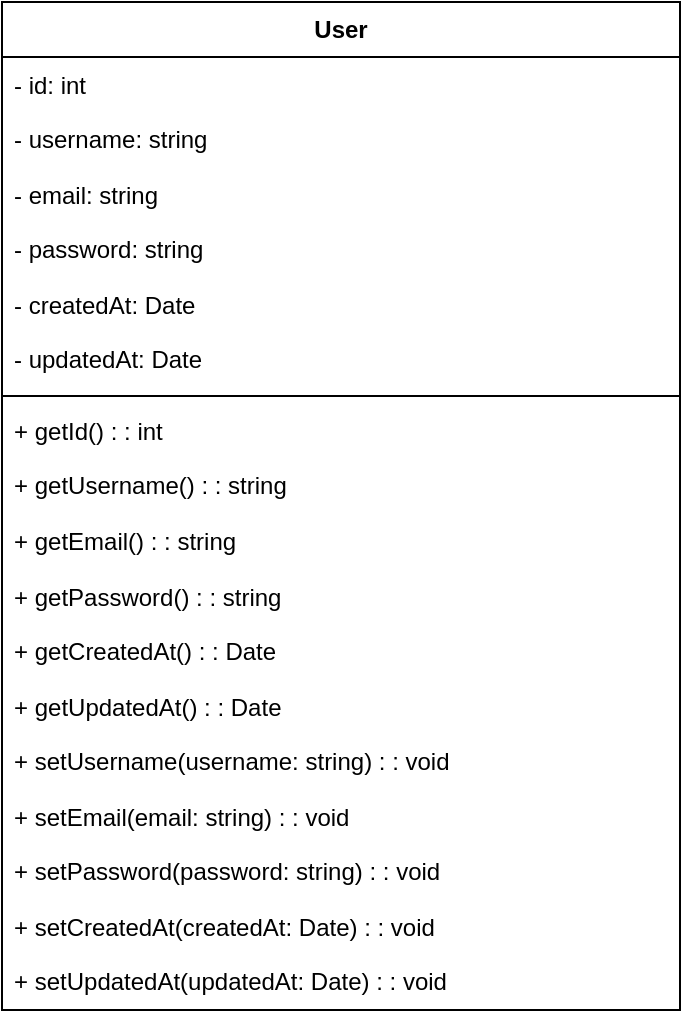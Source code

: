 <mxfile version="26.0.12">
  <diagram name="Page-1" id="E5VsFHeL9Ytq4eYcZh-T">
    <mxGraphModel>
      <root>
        <mxCell id="0" />
        <mxCell id="1" parent="0" />
        <mxCell id="2" value="User" style="swimlane;fontStyle=1;align=center;verticalAlign=top;childLayout=stackLayout;horizontal=1;startSize=27.556;horizontalStack=0;resizeParent=1;resizeParentMax=0;resizeLast=0;collapsible=0;marginBottom=0;" vertex="1" parent="1">
          <mxGeometry x="8" y="8" width="339" height="504" as="geometry" />
        </mxCell>
        <mxCell id="3" value="- id: int" style="text;strokeColor=none;fillColor=none;align=left;verticalAlign=top;spacingLeft=4;spacingRight=4;overflow=hidden;rotatable=0;points=[[0,0.5],[1,0.5]];portConstraint=eastwest;" vertex="1" parent="2">
          <mxGeometry y="28" width="339" height="28" as="geometry" />
        </mxCell>
        <mxCell id="4" value="- username: string" style="text;strokeColor=none;fillColor=none;align=left;verticalAlign=top;spacingLeft=4;spacingRight=4;overflow=hidden;rotatable=0;points=[[0,0.5],[1,0.5]];portConstraint=eastwest;" vertex="1" parent="2">
          <mxGeometry y="55" width="339" height="28" as="geometry" />
        </mxCell>
        <mxCell id="5" value="- email: string" style="text;strokeColor=none;fillColor=none;align=left;verticalAlign=top;spacingLeft=4;spacingRight=4;overflow=hidden;rotatable=0;points=[[0,0.5],[1,0.5]];portConstraint=eastwest;" vertex="1" parent="2">
          <mxGeometry y="83" width="339" height="28" as="geometry" />
        </mxCell>
        <mxCell id="6" value="- password: string" style="text;strokeColor=none;fillColor=none;align=left;verticalAlign=top;spacingLeft=4;spacingRight=4;overflow=hidden;rotatable=0;points=[[0,0.5],[1,0.5]];portConstraint=eastwest;" vertex="1" parent="2">
          <mxGeometry y="110" width="339" height="28" as="geometry" />
        </mxCell>
        <mxCell id="7" value="- createdAt: Date" style="text;strokeColor=none;fillColor=none;align=left;verticalAlign=top;spacingLeft=4;spacingRight=4;overflow=hidden;rotatable=0;points=[[0,0.5],[1,0.5]];portConstraint=eastwest;" vertex="1" parent="2">
          <mxGeometry y="138" width="339" height="28" as="geometry" />
        </mxCell>
        <mxCell id="8" value="- updatedAt: Date" style="text;strokeColor=none;fillColor=none;align=left;verticalAlign=top;spacingLeft=4;spacingRight=4;overflow=hidden;rotatable=0;points=[[0,0.5],[1,0.5]];portConstraint=eastwest;" vertex="1" parent="2">
          <mxGeometry y="165" width="339" height="28" as="geometry" />
        </mxCell>
        <mxCell id="9" style="line;strokeWidth=1;fillColor=none;align=left;verticalAlign=middle;spacingTop=-1;spacingLeft=3;spacingRight=3;rotatable=0;labelPosition=right;points=[];portConstraint=eastwest;strokeColor=inherit;" vertex="1" parent="2">
          <mxGeometry y="193" width="339" height="8" as="geometry" />
        </mxCell>
        <mxCell id="10" value="+ getId() : : int" style="text;strokeColor=none;fillColor=none;align=left;verticalAlign=top;spacingLeft=4;spacingRight=4;overflow=hidden;rotatable=0;points=[[0,0.5],[1,0.5]];portConstraint=eastwest;" vertex="1" parent="2">
          <mxGeometry y="201" width="339" height="28" as="geometry" />
        </mxCell>
        <mxCell id="11" value="+ getUsername() : : string" style="text;strokeColor=none;fillColor=none;align=left;verticalAlign=top;spacingLeft=4;spacingRight=4;overflow=hidden;rotatable=0;points=[[0,0.5],[1,0.5]];portConstraint=eastwest;" vertex="1" parent="2">
          <mxGeometry y="228" width="339" height="28" as="geometry" />
        </mxCell>
        <mxCell id="12" value="+ getEmail() : : string" style="text;strokeColor=none;fillColor=none;align=left;verticalAlign=top;spacingLeft=4;spacingRight=4;overflow=hidden;rotatable=0;points=[[0,0.5],[1,0.5]];portConstraint=eastwest;" vertex="1" parent="2">
          <mxGeometry y="256" width="339" height="28" as="geometry" />
        </mxCell>
        <mxCell id="13" value="+ getPassword() : : string" style="text;strokeColor=none;fillColor=none;align=left;verticalAlign=top;spacingLeft=4;spacingRight=4;overflow=hidden;rotatable=0;points=[[0,0.5],[1,0.5]];portConstraint=eastwest;" vertex="1" parent="2">
          <mxGeometry y="284" width="339" height="28" as="geometry" />
        </mxCell>
        <mxCell id="14" value="+ getCreatedAt() : : Date" style="text;strokeColor=none;fillColor=none;align=left;verticalAlign=top;spacingLeft=4;spacingRight=4;overflow=hidden;rotatable=0;points=[[0,0.5],[1,0.5]];portConstraint=eastwest;" vertex="1" parent="2">
          <mxGeometry y="311" width="339" height="28" as="geometry" />
        </mxCell>
        <mxCell id="15" value="+ getUpdatedAt() : : Date" style="text;strokeColor=none;fillColor=none;align=left;verticalAlign=top;spacingLeft=4;spacingRight=4;overflow=hidden;rotatable=0;points=[[0,0.5],[1,0.5]];portConstraint=eastwest;" vertex="1" parent="2">
          <mxGeometry y="339" width="339" height="28" as="geometry" />
        </mxCell>
        <mxCell id="16" value="+ setUsername(username: string) : : void" style="text;strokeColor=none;fillColor=none;align=left;verticalAlign=top;spacingLeft=4;spacingRight=4;overflow=hidden;rotatable=0;points=[[0,0.5],[1,0.5]];portConstraint=eastwest;" vertex="1" parent="2">
          <mxGeometry y="366" width="339" height="28" as="geometry" />
        </mxCell>
        <mxCell id="17" value="+ setEmail(email: string) : : void" style="text;strokeColor=none;fillColor=none;align=left;verticalAlign=top;spacingLeft=4;spacingRight=4;overflow=hidden;rotatable=0;points=[[0,0.5],[1,0.5]];portConstraint=eastwest;" vertex="1" parent="2">
          <mxGeometry y="394" width="339" height="28" as="geometry" />
        </mxCell>
        <mxCell id="18" value="+ setPassword(password: string) : : void" style="text;strokeColor=none;fillColor=none;align=left;verticalAlign=top;spacingLeft=4;spacingRight=4;overflow=hidden;rotatable=0;points=[[0,0.5],[1,0.5]];portConstraint=eastwest;" vertex="1" parent="2">
          <mxGeometry y="421" width="339" height="28" as="geometry" />
        </mxCell>
        <mxCell id="19" value="+ setCreatedAt(createdAt: Date) : : void" style="text;strokeColor=none;fillColor=none;align=left;verticalAlign=top;spacingLeft=4;spacingRight=4;overflow=hidden;rotatable=0;points=[[0,0.5],[1,0.5]];portConstraint=eastwest;" vertex="1" parent="2">
          <mxGeometry y="449" width="339" height="28" as="geometry" />
        </mxCell>
        <mxCell id="20" value="+ setUpdatedAt(updatedAt: Date) : : void" style="text;strokeColor=none;fillColor=none;align=left;verticalAlign=top;spacingLeft=4;spacingRight=4;overflow=hidden;rotatable=0;points=[[0,0.5],[1,0.5]];portConstraint=eastwest;" vertex="1" parent="2">
          <mxGeometry y="476" width="339" height="28" as="geometry" />
        </mxCell>
      </root>
    </mxGraphModel>
  </diagram>
</mxfile>
